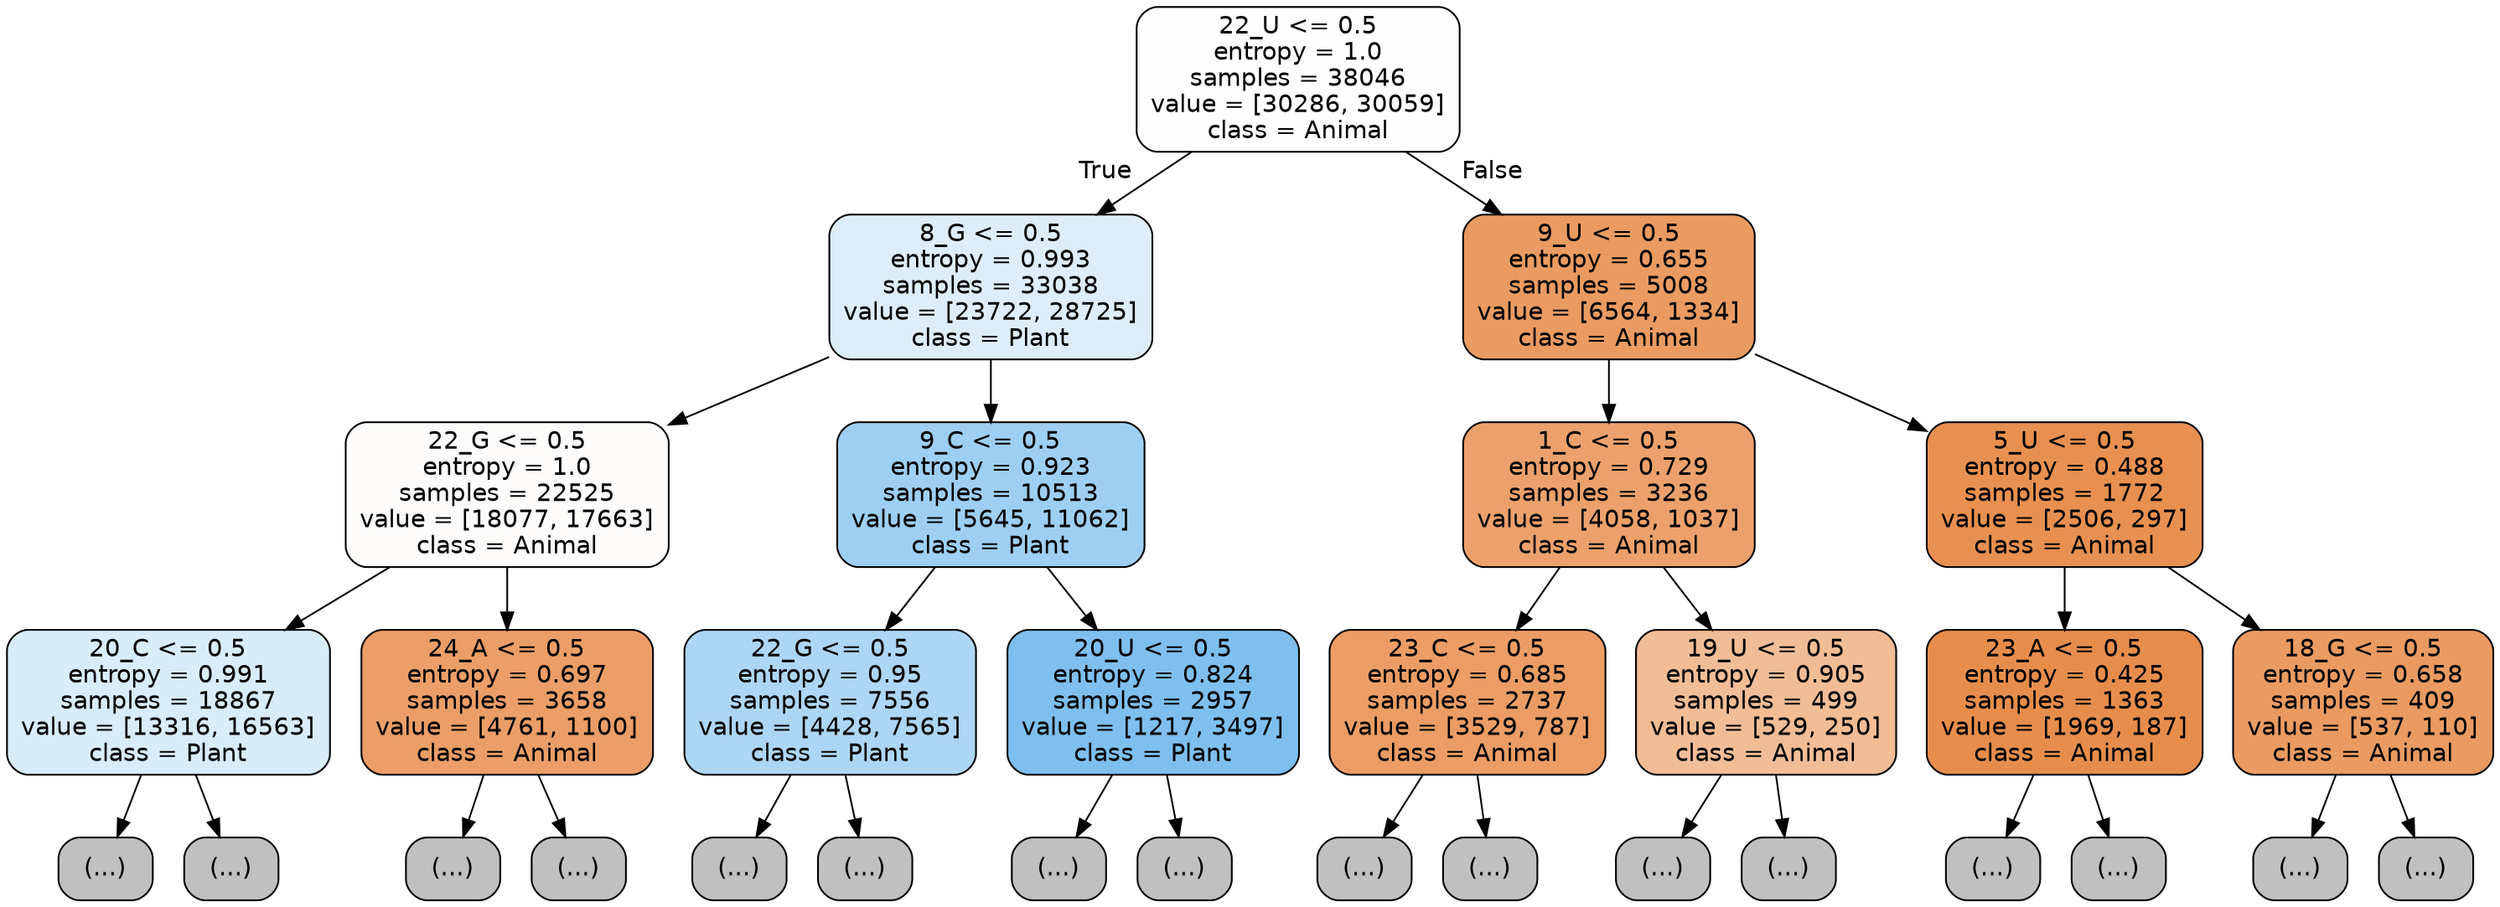digraph Tree {
node [shape=box, style="filled, rounded", color="black", fontname="helvetica"] ;
edge [fontname="helvetica"] ;
0 [label="22_U <= 0.5\nentropy = 1.0\nsamples = 38046\nvalue = [30286, 30059]\nclass = Animal", fillcolor="#fffefe"] ;
1 [label="8_G <= 0.5\nentropy = 0.993\nsamples = 33038\nvalue = [23722, 28725]\nclass = Plant", fillcolor="#ddeefa"] ;
0 -> 1 [labeldistance=2.5, labelangle=45, headlabel="True"] ;
2 [label="22_G <= 0.5\nentropy = 1.0\nsamples = 22525\nvalue = [18077, 17663]\nclass = Animal", fillcolor="#fefcfa"] ;
1 -> 2 ;
3 [label="20_C <= 0.5\nentropy = 0.991\nsamples = 18867\nvalue = [13316, 16563]\nclass = Plant", fillcolor="#d8ecfa"] ;
2 -> 3 ;
4 [label="(...)", fillcolor="#C0C0C0"] ;
3 -> 4 ;
7199 [label="(...)", fillcolor="#C0C0C0"] ;
3 -> 7199 ;
9364 [label="24_A <= 0.5\nentropy = 0.697\nsamples = 3658\nvalue = [4761, 1100]\nclass = Animal", fillcolor="#eb9e67"] ;
2 -> 9364 ;
9365 [label="(...)", fillcolor="#C0C0C0"] ;
9364 -> 9365 ;
10658 [label="(...)", fillcolor="#C0C0C0"] ;
9364 -> 10658 ;
10723 [label="9_C <= 0.5\nentropy = 0.923\nsamples = 10513\nvalue = [5645, 11062]\nclass = Plant", fillcolor="#9ecff2"] ;
1 -> 10723 ;
10724 [label="22_G <= 0.5\nentropy = 0.95\nsamples = 7556\nvalue = [4428, 7565]\nclass = Plant", fillcolor="#add6f4"] ;
10723 -> 10724 ;
10725 [label="(...)", fillcolor="#C0C0C0"] ;
10724 -> 10725 ;
13476 [label="(...)", fillcolor="#C0C0C0"] ;
10724 -> 13476 ;
13947 [label="20_U <= 0.5\nentropy = 0.824\nsamples = 2957\nvalue = [1217, 3497]\nclass = Plant", fillcolor="#7ebfee"] ;
10723 -> 13947 ;
13948 [label="(...)", fillcolor="#C0C0C0"] ;
13947 -> 13948 ;
14521 [label="(...)", fillcolor="#C0C0C0"] ;
13947 -> 14521 ;
14714 [label="9_U <= 0.5\nentropy = 0.655\nsamples = 5008\nvalue = [6564, 1334]\nclass = Animal", fillcolor="#ea9b61"] ;
0 -> 14714 [labeldistance=2.5, labelangle=-45, headlabel="False"] ;
14715 [label="1_C <= 0.5\nentropy = 0.729\nsamples = 3236\nvalue = [4058, 1037]\nclass = Animal", fillcolor="#eca16c"] ;
14714 -> 14715 ;
14716 [label="23_C <= 0.5\nentropy = 0.685\nsamples = 2737\nvalue = [3529, 787]\nclass = Animal", fillcolor="#eb9d65"] ;
14715 -> 14716 ;
14717 [label="(...)", fillcolor="#C0C0C0"] ;
14716 -> 14717 ;
15764 [label="(...)", fillcolor="#C0C0C0"] ;
14716 -> 15764 ;
15845 [label="19_U <= 0.5\nentropy = 0.905\nsamples = 499\nvalue = [529, 250]\nclass = Animal", fillcolor="#f1bd97"] ;
14715 -> 15845 ;
15846 [label="(...)", fillcolor="#C0C0C0"] ;
15845 -> 15846 ;
16043 [label="(...)", fillcolor="#C0C0C0"] ;
15845 -> 16043 ;
16086 [label="5_U <= 0.5\nentropy = 0.488\nsamples = 1772\nvalue = [2506, 297]\nclass = Animal", fillcolor="#e89050"] ;
14714 -> 16086 ;
16087 [label="23_A <= 0.5\nentropy = 0.425\nsamples = 1363\nvalue = [1969, 187]\nclass = Animal", fillcolor="#e78d4c"] ;
16086 -> 16087 ;
16088 [label="(...)", fillcolor="#C0C0C0"] ;
16087 -> 16088 ;
16417 [label="(...)", fillcolor="#C0C0C0"] ;
16087 -> 16417 ;
16438 [label="18_G <= 0.5\nentropy = 0.658\nsamples = 409\nvalue = [537, 110]\nclass = Animal", fillcolor="#ea9b62"] ;
16086 -> 16438 ;
16439 [label="(...)", fillcolor="#C0C0C0"] ;
16438 -> 16439 ;
16558 [label="(...)", fillcolor="#C0C0C0"] ;
16438 -> 16558 ;
}
